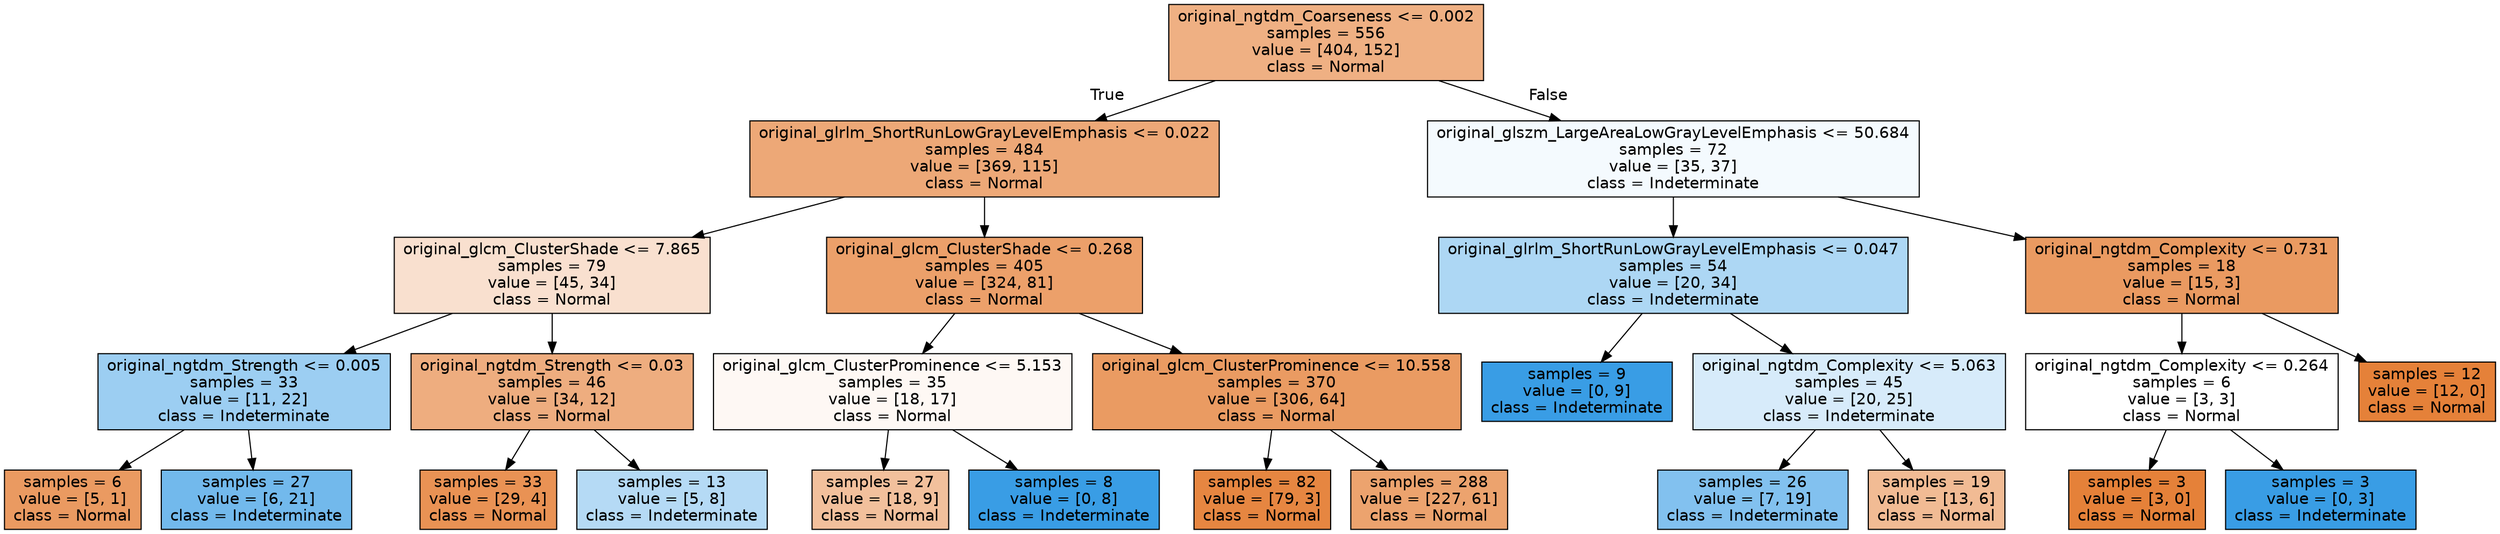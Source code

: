 digraph Tree {
node [shape=box, style="filled", color="black", fontname="helvetica"] ;
edge [fontname="helvetica"] ;
0 [label="original_ngtdm_Coarseness <= 0.002\nsamples = 556\nvalue = [404, 152]\nclass = Normal", fillcolor="#efb083"] ;
1 [label="original_glrlm_ShortRunLowGrayLevelEmphasis <= 0.022\nsamples = 484\nvalue = [369, 115]\nclass = Normal", fillcolor="#eda877"] ;
0 -> 1 [labeldistance=2.5, labelangle=45, headlabel="True"] ;
2 [label="original_glcm_ClusterShade <= 7.865\nsamples = 79\nvalue = [45, 34]\nclass = Normal", fillcolor="#f9e0cf"] ;
1 -> 2 ;
3 [label="original_ngtdm_Strength <= 0.005\nsamples = 33\nvalue = [11, 22]\nclass = Indeterminate", fillcolor="#9ccef2"] ;
2 -> 3 ;
4 [label="samples = 6\nvalue = [5, 1]\nclass = Normal", fillcolor="#ea9a61"] ;
3 -> 4 ;
5 [label="samples = 27\nvalue = [6, 21]\nclass = Indeterminate", fillcolor="#72b9ec"] ;
3 -> 5 ;
6 [label="original_ngtdm_Strength <= 0.03\nsamples = 46\nvalue = [34, 12]\nclass = Normal", fillcolor="#eead7f"] ;
2 -> 6 ;
7 [label="samples = 33\nvalue = [29, 4]\nclass = Normal", fillcolor="#e99254"] ;
6 -> 7 ;
8 [label="samples = 13\nvalue = [5, 8]\nclass = Indeterminate", fillcolor="#b5daf5"] ;
6 -> 8 ;
9 [label="original_glcm_ClusterShade <= 0.268\nsamples = 405\nvalue = [324, 81]\nclass = Normal", fillcolor="#eca06a"] ;
1 -> 9 ;
10 [label="original_glcm_ClusterProminence <= 5.153\nsamples = 35\nvalue = [18, 17]\nclass = Normal", fillcolor="#fef8f4"] ;
9 -> 10 ;
11 [label="samples = 27\nvalue = [18, 9]\nclass = Normal", fillcolor="#f2c09c"] ;
10 -> 11 ;
12 [label="samples = 8\nvalue = [0, 8]\nclass = Indeterminate", fillcolor="#399de5"] ;
10 -> 12 ;
13 [label="original_glcm_ClusterProminence <= 10.558\nsamples = 370\nvalue = [306, 64]\nclass = Normal", fillcolor="#ea9b62"] ;
9 -> 13 ;
14 [label="samples = 82\nvalue = [79, 3]\nclass = Normal", fillcolor="#e68641"] ;
13 -> 14 ;
15 [label="samples = 288\nvalue = [227, 61]\nclass = Normal", fillcolor="#eca36e"] ;
13 -> 15 ;
16 [label="original_glszm_LargeAreaLowGrayLevelEmphasis <= 50.684\nsamples = 72\nvalue = [35, 37]\nclass = Indeterminate", fillcolor="#f4fafe"] ;
0 -> 16 [labeldistance=2.5, labelangle=-45, headlabel="False"] ;
17 [label="original_glrlm_ShortRunLowGrayLevelEmphasis <= 0.047\nsamples = 54\nvalue = [20, 34]\nclass = Indeterminate", fillcolor="#add7f4"] ;
16 -> 17 ;
18 [label="samples = 9\nvalue = [0, 9]\nclass = Indeterminate", fillcolor="#399de5"] ;
17 -> 18 ;
19 [label="original_ngtdm_Complexity <= 5.063\nsamples = 45\nvalue = [20, 25]\nclass = Indeterminate", fillcolor="#d7ebfa"] ;
17 -> 19 ;
20 [label="samples = 26\nvalue = [7, 19]\nclass = Indeterminate", fillcolor="#82c1ef"] ;
19 -> 20 ;
21 [label="samples = 19\nvalue = [13, 6]\nclass = Normal", fillcolor="#f1bb94"] ;
19 -> 21 ;
22 [label="original_ngtdm_Complexity <= 0.731\nsamples = 18\nvalue = [15, 3]\nclass = Normal", fillcolor="#ea9a61"] ;
16 -> 22 ;
23 [label="original_ngtdm_Complexity <= 0.264\nsamples = 6\nvalue = [3, 3]\nclass = Normal", fillcolor="#ffffff"] ;
22 -> 23 ;
24 [label="samples = 3\nvalue = [3, 0]\nclass = Normal", fillcolor="#e58139"] ;
23 -> 24 ;
25 [label="samples = 3\nvalue = [0, 3]\nclass = Indeterminate", fillcolor="#399de5"] ;
23 -> 25 ;
26 [label="samples = 12\nvalue = [12, 0]\nclass = Normal", fillcolor="#e58139"] ;
22 -> 26 ;
}